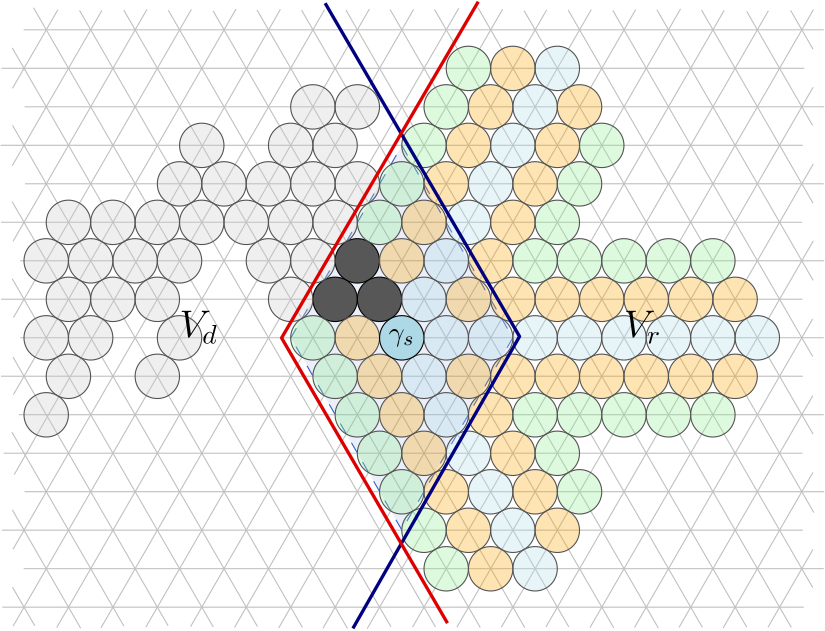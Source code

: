 <?xml version="1.0"?>
<!DOCTYPE ipe SYSTEM "ipe.dtd">
<ipe version="70218" creator="Ipe 7.2.23">
<info created="D:20220918153104" modified="D:20221219133847"/>
<preamble>\usepackage{amsmath}
\usepackage{amssymb}
</preamble>
<ipestyle name="basic">
<symbol name="arrow/arc(spx)">
<path stroke="sym-stroke" fill="sym-stroke" pen="sym-pen">
0 0 m
-1 0.333 l
-1 -0.333 l
h
</path>
</symbol>
<symbol name="arrow/farc(spx)">
<path stroke="sym-stroke" fill="white" pen="sym-pen">
0 0 m
-1 0.333 l
-1 -0.333 l
h
</path>
</symbol>
<symbol name="arrow/ptarc(spx)">
<path stroke="sym-stroke" fill="sym-stroke" pen="sym-pen">
0 0 m
-1 0.333 l
-0.8 0 l
-1 -0.333 l
h
</path>
</symbol>
<symbol name="arrow/fptarc(spx)">
<path stroke="sym-stroke" fill="white" pen="sym-pen">
0 0 m
-1 0.333 l
-0.8 0 l
-1 -0.333 l
h
</path>
</symbol>
<symbol name="mark/circle(sx)" transformations="translations">
<path fill="sym-stroke">
0.6 0 0 0.6 0 0 e
0.4 0 0 0.4 0 0 e
</path>
</symbol>
<symbol name="mark/disk(sx)" transformations="translations">
<path fill="sym-stroke">
0.6 0 0 0.6 0 0 e
</path>
</symbol>
<symbol name="mark/fdisk(sfx)" transformations="translations">
<group>
<path fill="sym-fill">
0.5 0 0 0.5 0 0 e
</path>
<path fill="sym-stroke" fillrule="eofill">
0.6 0 0 0.6 0 0 e
0.4 0 0 0.4 0 0 e
</path>
</group>
</symbol>
<symbol name="mark/box(sx)" transformations="translations">
<path fill="sym-stroke" fillrule="eofill">
-0.6 -0.6 m
0.6 -0.6 l
0.6 0.6 l
-0.6 0.6 l
h
-0.4 -0.4 m
0.4 -0.4 l
0.4 0.4 l
-0.4 0.4 l
h
</path>
</symbol>
<symbol name="mark/square(sx)" transformations="translations">
<path fill="sym-stroke">
-0.6 -0.6 m
0.6 -0.6 l
0.6 0.6 l
-0.6 0.6 l
h
</path>
</symbol>
<symbol name="mark/fsquare(sfx)" transformations="translations">
<group>
<path fill="sym-fill">
-0.5 -0.5 m
0.5 -0.5 l
0.5 0.5 l
-0.5 0.5 l
h
</path>
<path fill="sym-stroke" fillrule="eofill">
-0.6 -0.6 m
0.6 -0.6 l
0.6 0.6 l
-0.6 0.6 l
h
-0.4 -0.4 m
0.4 -0.4 l
0.4 0.4 l
-0.4 0.4 l
h
</path>
</group>
</symbol>
<symbol name="mark/cross(sx)" transformations="translations">
<group>
<path fill="sym-stroke">
-0.43 -0.57 m
0.57 0.43 l
0.43 0.57 l
-0.57 -0.43 l
h
</path>
<path fill="sym-stroke">
-0.43 0.57 m
0.57 -0.43 l
0.43 -0.57 l
-0.57 0.43 l
h
</path>
</group>
</symbol>
<symbol name="arrow/fnormal(spx)">
<path stroke="sym-stroke" fill="white" pen="sym-pen">
0 0 m
-1 0.333 l
-1 -0.333 l
h
</path>
</symbol>
<symbol name="arrow/pointed(spx)">
<path stroke="sym-stroke" fill="sym-stroke" pen="sym-pen">
0 0 m
-1 0.333 l
-0.8 0 l
-1 -0.333 l
h
</path>
</symbol>
<symbol name="arrow/fpointed(spx)">
<path stroke="sym-stroke" fill="white" pen="sym-pen">
0 0 m
-1 0.333 l
-0.8 0 l
-1 -0.333 l
h
</path>
</symbol>
<symbol name="arrow/linear(spx)">
<path stroke="sym-stroke" pen="sym-pen">
-1 0.333 m
0 0 l
-1 -0.333 l
</path>
</symbol>
<symbol name="arrow/fdouble(spx)">
<path stroke="sym-stroke" fill="white" pen="sym-pen">
0 0 m
-1 0.333 l
-1 -0.333 l
h
-1 0 m
-2 0.333 l
-2 -0.333 l
h
</path>
</symbol>
<symbol name="arrow/double(spx)">
<path stroke="sym-stroke" fill="sym-stroke" pen="sym-pen">
0 0 m
-1 0.333 l
-1 -0.333 l
h
-1 0 m
-2 0.333 l
-2 -0.333 l
h
</path>
</symbol>
<symbol name="arrow/mid-normal(spx)">
<path stroke="sym-stroke" fill="sym-stroke" pen="sym-pen">
0.5 0 m
-0.5 0.333 l
-0.5 -0.333 l
h
</path>
</symbol>
<symbol name="arrow/mid-fnormal(spx)">
<path stroke="sym-stroke" fill="white" pen="sym-pen">
0.5 0 m
-0.5 0.333 l
-0.5 -0.333 l
h
</path>
</symbol>
<symbol name="arrow/mid-pointed(spx)">
<path stroke="sym-stroke" fill="sym-stroke" pen="sym-pen">
0.5 0 m
-0.5 0.333 l
-0.3 0 l
-0.5 -0.333 l
h
</path>
</symbol>
<symbol name="arrow/mid-fpointed(spx)">
<path stroke="sym-stroke" fill="white" pen="sym-pen">
0.5 0 m
-0.5 0.333 l
-0.3 0 l
-0.5 -0.333 l
h
</path>
</symbol>
<symbol name="arrow/mid-double(spx)">
<path stroke="sym-stroke" fill="sym-stroke" pen="sym-pen">
1 0 m
0 0.333 l
0 -0.333 l
h
0 0 m
-1 0.333 l
-1 -0.333 l
h
</path>
</symbol>
<symbol name="arrow/mid-fdouble(spx)">
<path stroke="sym-stroke" fill="white" pen="sym-pen">
1 0 m
0 0.333 l
0 -0.333 l
h
0 0 m
-1 0.333 l
-1 -0.333 l
h
</path>
</symbol>
<anglesize name="22.5 deg" value="22.5"/>
<anglesize name="30 deg" value="30"/>
<anglesize name="45 deg" value="45"/>
<anglesize name="60 deg" value="60"/>
<anglesize name="90 deg" value="90"/>
<arrowsize name="large" value="10"/>
<arrowsize name="small" value="5"/>
<arrowsize name="tiny" value="3"/>
<color name="blue" value="0 0 1"/>
<color name="brown" value="0.647 0.165 0.165"/>
<color name="darkblue" value="0 0 0.545"/>
<color name="darkcyan" value="0 0.545 0.545"/>
<color name="darkgray" value="0.663"/>
<color name="darkgreen" value="0 0.392 0"/>
<color name="darkmagenta" value="0.545 0 0.545"/>
<color name="darkorange" value="1 0.549 0"/>
<color name="darkred" value="0.545 0 0"/>
<color name="gold" value="1 0.843 0"/>
<color name="gray" value="0.745"/>
<color name="green" value="0 1 0"/>
<color name="lightblue" value="0.678 0.847 0.902"/>
<color name="lightcyan" value="0.878 1 1"/>
<color name="lightgray" value="0.827"/>
<color name="lightgreen" value="0.565 0.933 0.565"/>
<color name="lightyellow" value="1 1 0.878"/>
<color name="navy" value="0 0 0.502"/>
<color name="orange" value="1 0.647 0"/>
<color name="pink" value="1 0.753 0.796"/>
<color name="purple" value="0.627 0.125 0.941"/>
<color name="red" value="1 0 0"/>
<color name="seagreen" value="0.18 0.545 0.341"/>
<color name="turquoise" value="0.251 0.878 0.816"/>
<color name="violet" value="0.933 0.51 0.933"/>
<color name="yellow" value="1 1 0"/>
<dashstyle name="dash dot dotted" value="[4 2 1 2 1 2] 0"/>
<dashstyle name="dash dotted" value="[4 2 1 2] 0"/>
<dashstyle name="dashed" value="[4] 0"/>
<dashstyle name="dotted" value="[1 3] 0"/>
<gridsize name="10 pts (~3.5 mm)" value="10"/>
<gridsize name="14 pts (~5 mm)" value="14"/>
<gridsize name="16 pts (~6 mm)" value="16"/>
<gridsize name="20 pts (~7 mm)" value="20"/>
<gridsize name="28 pts (~10 mm)" value="28"/>
<gridsize name="32 pts (~12 mm)" value="32"/>
<gridsize name="4 pts" value="4"/>
<gridsize name="56 pts (~20 mm)" value="56"/>
<gridsize name="8 pts (~3 mm)" value="8"/>
<opacity name="10%" value="0.1"/>
<opacity name="30%" value="0.3"/>
<opacity name="50%" value="0.5"/>
<opacity name="75%" value="0.75"/>
<pen name="fat" value="1.2"/>
<pen name="heavier" value="0.8"/>
<pen name="ultrafat" value="2"/>
<symbolsize name="large" value="5"/>
<symbolsize name="small" value="2"/>
<symbolsize name="tiny" value="1.1"/>
<textsize name="Huge" value="\Huge"/>
<textsize name="LARGE" value="\LARGE"/>
<textsize name="Large" value="\Large"/>
<textsize name="footnote" value="\footnotesize"/>
<textsize name="huge" value="\huge"/>
<textsize name="large" value="\large"/>
<textsize name="small" value="\small"/>
<textsize name="tiny" value="\tiny"/>
<textstyle name="center" begin="\begin{center}" end="\end{center}"/>
<textstyle name="item" begin="\begin{itemize}\item{}" end="\end{itemize}"/>
<textstyle name="itemize" begin="\begin{itemize}" end="\end{itemize}"/>
<tiling name="falling" angle="-60" step="4" width="1"/>
<tiling name="rising" angle="30" step="4" width="1"/>
</ipestyle>
<page>
<layer name="alpha"/>
<layer name="greygrid"/>
<layer name="GRID"/>
<layer name="fundament"/>
<view layers="alpha greygrid fundament" active="alpha"/>
<path layer="greygrid" matrix="0.949572 0 0 0.949572 14.9672 33.5398" stroke="0.753">
144 665.107 m
448 665.108 l
</path>
<path matrix="0.945884 0 0 0.945884 16.4592 34.493" stroke="0.753">
144 637.395 m
448 637.395 l
</path>
<path matrix="0.953257 0 0 0.953257 13.2152 30.4417" stroke="0.753">
152 651.251 m
456 651.251 l
</path>
<path matrix="0.951677 0 0 0.951677 13.9354 32.8095" stroke="0.753">
152 678.964 m
456 678.964 l
</path>
<path matrix="0.948517 0 0 0.948517 15.1194 89.6674" stroke="0.753">
144 665.107 m
448 665.108 l
</path>
<path matrix="0.949045 0 0 0.949045 15.0432 87.9042" stroke="0.753">
144 637.395 m
448 637.395 l
</path>
<path matrix="0.952204 0 0 0.952204 13.8555 86.5528" stroke="0.753">
152 651.251 m
456 651.251 l
</path>
<path matrix="0.945883 0 0 0.945883 16.5774 92.1689" stroke="0.753">
152 678.964 m
456 678.964 l
</path>
<path matrix="0.950624 0 0 0.950624 14.9759 143.692" stroke="0.753">
144 665.107 m
448 665.108 l
</path>
<path matrix="0.950097 0 0 0.950097 14.7315 142.659" stroke="0.753">
144 637.395 m
448 637.395 l
</path>
<path matrix="0.946937 0 0 0.946937 16.2568 145.409" stroke="0.753">
152 651.251 m
456 651.251 l
</path>
<path matrix="0.947464 0 0 0.947464 15.8567 146.522" stroke="0.753">
152 678.964 m
456 678.964 l
</path>
<path matrix="0.948517 0 0 0.948517 15.4396 -21.1837" stroke="0.753">
144 665.107 m
448 665.108 l
</path>
<path matrix="0.949043 0 0 0.949043 15.524 -22.9459" stroke="0.753">
144 637.395 m
448 637.395 l
</path>
<path matrix="0.947466 0 0 0.947466 15.8559 -21.2125" stroke="0.753">
152 651.251 m
456 651.251 l
</path>
<path matrix="0.946937 0 0 0.946937 16.2567 -19.3979" stroke="0.753">
152 678.964 m
456 678.964 l
</path>
<path matrix="0.509805 0 0 0.509805 82.418 387.276" stroke="0.753">
176 803.671 m
144 748.246 l
</path>
<path matrix="0.672293 0 0 0.672293 58.9568 256.505" stroke="0.753">
192 803.671 m
144 720.533 l
</path>
<path matrix="0.753239 0 0 0.753239 47.5842 191.833" stroke="0.753">
208 803.671 m
144 692.82 l
</path>
<path matrix="0.801185 0 0 0.801185 40.7955 153.306" stroke="0.753">
224 803.671 m
144 665.108 l
</path>
<path matrix="0.835002 0 0 0.835002 35.9323 126.252" stroke="0.753">
240 803.671 m
144 637.395 l
</path>
<path matrix="0.833916 0 0 0.833916 38.8091 126.995" stroke="0.753">
256 803.671 m
141.099 602.844 l
</path>
<path matrix="0.876217 0 0 0.876217 29.8684 92.8982" stroke="0.753">
272 803.671 m
144 581.969 l
</path>
<path matrix="0.94329 0 0 0.94329 12.6731 39.2377" stroke="0.753">
288 803.671 m
152 568.113 l
</path>
<path matrix="0.94482 0 0 0.94482 13.0086 37.8233" stroke="0.753">
168 568.113 m
304 803.671 l
</path>
<path matrix="0.947097 0 0 0.947097 13.4245 36.4468" stroke="0.753">
184 568.113 m
320 803.671 l
</path>
<path matrix="0.944605 0 0 0.944605 60.2326 38.0752" stroke="0.753">
288 803.671 m
152 568.113 l
</path>
<path matrix="0.942566 0 0 0.942566 61.6028 39.4783" stroke="0.753">
168 568.113 m
304 803.671 l
</path>
<path matrix="0.944391 0 0 0.944391 62.0098 38.1365" stroke="0.753">
184 568.113 m
320 803.671 l
</path>
<path matrix="0.945116 0 0 0.945116 108.013 37.5394" stroke="0.753">
288 803.671 m
152 568.113 l
</path>
<path matrix="0.946644 0 0 0.946644 108.579 36.5746" stroke="0.753">
168 568.113 m
304 803.671 l
</path>
<path matrix="0.945114 0 0 0.945114 109.637 37.3098" stroke="0.753">
184 568.113 m
320 803.671 l
</path>
<path matrix="0.942194 0 0 0.942194 156.615 39.4725" stroke="0.753">
288 803.671 m
152 568.113 l
</path>
<path matrix="0.944015 0 0 0.944015 157.207 38.3916" stroke="0.753">
168 568.113 m
304 803.671 l
</path>
<path matrix="0.935519 0 0 0.935519 24.9729 43.2543" stroke="0.753">
448 775.959 m
328 568.113 l
</path>
<path matrix="0.925634 0 0 0.925634 29.4475 48.9437" stroke="0.753">
344 568.113 m
448 748.246 l
</path>
<path matrix="0.913729 0 0 0.913729 34.7875 55.4721" stroke="0.753">
360 568.113 m
448 720.533 l
</path>
<path matrix="0.890615 0 0 0.890615 44.9008 68.6764" stroke="0.753">
376 568.113 m
448 692.82 l
</path>
<path matrix="0.860661 0 0 0.860661 58.396 85.6989" stroke="0.753">
392 568.113 m
448 665.107 l
</path>
<path matrix="0.808748 0 0 0.808748 81.6884 114.988" stroke="0.753">
408 568.113 m
448 637.395 l
</path>
<path matrix="0.675194 0 0 0.675194 141.527 191.124" stroke="0.753">
424 568.113 m
448 609.682 l
</path>
<path matrix="0.502112 0 0 0.502112 79.5389 289.968" stroke="0.753">
152 595.825 m
168 568.113 l
</path>
<path matrix="0.770186 0 0 0.770186 38.689 136.79" stroke="0.753">
152 623.538 m
184 568.113 l
</path>
<path matrix="0.8407 0 0 0.8407 27.8279 97.4838" stroke="0.753">
152 651.251 m
200 568.113 l
</path>
<path matrix="0.873008 0 0 0.873008 23.3209 79.2633" stroke="0.753">
152 678.964 m
216 568.113 l
</path>
<path matrix="0.90469 0 0 0.90469 18.2238 60.8812" stroke="0.753">
152 706.677 m
232 568.113 l
</path>
<path matrix="0.920536 0 0 0.920536 15.7521 51.9943" stroke="0.753">
152 734.39 m
248 568.113 l
</path>
<path matrix="0.931953 0 0 0.931953 14.1906 45.1943" stroke="0.753">
152 762.102 m
264 568.113 l
</path>
<path matrix="0.942908 0 0 0.942908 12.4335 38.5876" stroke="0.753">
152 789.815 m
280 568.113 l
</path>
<path matrix="0.946125 0 0 0.946125 12.0295 37.3929" stroke="0.753">
160 803.672 m
296 568.113 l
</path>
<path matrix="0.942272 0 0 0.942272 14.1361 39.5077" stroke="0.753">
176 803.672 m
312 568.113 l
</path>
<path matrix="0.943585 0 0 0.943585 14.7409 38.5681" stroke="0.753">
192 803.671 m
328 568.113 l
</path>
<path matrix="0.943507 0 0 0.943507 60.9909 38.5573" stroke="0.753">
160 803.672 m
296 568.113 l
</path>
<path matrix="0.941468 0 0 0.941468 62.3655 40.0017" stroke="0.753">
176 803.672 m
312 568.113 l
</path>
<path matrix="0.94439 0 0 0.94439 62.5542 37.9767" stroke="0.753">
192 803.671 m
328 568.113 l
</path>
<path matrix="0.94439 0 0 0.94439 108.817 37.9028" stroke="0.753">
160 803.672 m
296 568.113 l
</path>
<path matrix="0.943506 0 0 0.943506 109.836 38.6592" stroke="0.753">
176 803.672 m
312 568.113 l
</path>
<path matrix="0.943803 0 0 0.943803 110.576 38.6062" stroke="0.753">
192 803.671 m
328 568.113 l
</path>
<path matrix="0.944471 0 0 0.944471 156.663 38.0838" stroke="0.753">
160 803.672 m
296 568.113 l
</path>
<path matrix="0.942069 0 0 0.942069 21.89 40.7511" stroke="0.753">
320 803.672 m
448 581.969 l
</path>
<path matrix="0.9315 0 0 0.9315 27.0286 48.1008" stroke="0.753">
336 803.672 m
448 609.682 l
</path>
<path matrix="0.918374 0 0 0.918374 32.5984 58.904" stroke="0.753">
352 803.671 m
448 637.395 l
</path>
<path matrix="0.899722 0 0 0.899722 40.8407 73.7691" stroke="0.753">
368 803.672 m
448 665.107 l
</path>
<path matrix="0.878753 0 0 0.878753 50.3903 90.8062" stroke="0.753">
384 803.672 m
448 692.82 l
</path>
<path matrix="0.836753 0 0 0.836753 69.1727 124.487" stroke="0.753">
400 803.672 m
448 720.533 l
</path>
<path matrix="0.740667 0 0 0.740667 112.047 201.206" stroke="0.753">
416 803.671 m
448 748.246 l
</path>
<path matrix="0.50215 0 0 0.50215 219.059 393.201" stroke="0.753">
432 803.672 m
448 775.959 l
</path>
<group layer="GRID">
<path stroke="black">
0 0 m
595 0 l
</path>
<path stroke="black">
0 13.8564 m
595 13.8564 l
</path>
<path stroke="black">
0 27.7128 m
595 27.7128 l
</path>
<path stroke="black">
0 41.5692 m
595 41.5692 l
</path>
<path stroke="black">
0 55.4256 m
595 55.4256 l
</path>
<path stroke="black">
0 69.282 m
595 69.282 l
</path>
<path stroke="black">
0 83.1384 m
595 83.1384 l
</path>
<path stroke="black">
0 96.9948 m
595 96.9948 l
</path>
<path stroke="black">
0 110.851 m
595 110.851 l
</path>
<path stroke="black">
0 124.708 m
595 124.708 l
</path>
<path stroke="black">
0 138.564 m
595 138.564 l
</path>
<path stroke="black">
0 152.42 m
595 152.42 l
</path>
<path stroke="black">
0 166.277 m
595 166.277 l
</path>
<path stroke="black">
0 180.133 m
595 180.133 l
</path>
<path stroke="black">
0 193.99 m
595 193.99 l
</path>
<path stroke="black">
0 207.846 m
595 207.846 l
</path>
<path stroke="black">
0 221.703 m
595 221.703 l
</path>
<path stroke="black">
0 235.559 m
595 235.559 l
</path>
<path stroke="black">
0 249.415 m
595 249.415 l
</path>
<path stroke="black">
0 263.272 m
595 263.272 l
</path>
<path stroke="black">
0 277.128 m
595 277.128 l
</path>
<path stroke="black">
0 290.985 m
595 290.985 l
</path>
<path stroke="black">
0 304.841 m
595 304.841 l
</path>
<path stroke="black">
0 318.697 m
595 318.697 l
</path>
<path stroke="black">
0 332.554 m
595 332.554 l
</path>
<path stroke="black">
0 346.41 m
595 346.41 l
</path>
<path stroke="black">
0 360.267 m
595 360.267 l
</path>
<path stroke="black">
0 374.123 m
595 374.123 l
</path>
<path stroke="black">
0 387.979 m
595 387.979 l
</path>
<path stroke="black">
0 401.836 m
595 401.836 l
</path>
<path stroke="black">
0 415.692 m
595 415.692 l
</path>
<path stroke="black">
0 429.549 m
595 429.549 l
</path>
<path stroke="black">
0 443.405 m
595 443.405 l
</path>
<path stroke="black">
0 457.261 m
595 457.261 l
</path>
<path stroke="black">
0 471.118 m
595 471.118 l
</path>
<path stroke="black">
0 484.974 m
595 484.974 l
</path>
<path stroke="black">
0 498.831 m
595 498.831 l
</path>
<path stroke="black">
0 512.687 m
595 512.687 l
</path>
<path stroke="black">
0 526.543 m
595 526.543 l
</path>
<path stroke="black">
0 540.4 m
595 540.4 l
</path>
<path stroke="black">
0 554.256 m
595 554.256 l
</path>
<path stroke="black">
0 568.113 m
595 568.113 l
</path>
<path stroke="black">
0 581.969 m
595 581.969 l
</path>
<path stroke="black">
0 595.825 m
595 595.825 l
</path>
<path stroke="black">
0 609.682 m
595 609.682 l
</path>
<path stroke="black">
0 623.538 m
595 623.538 l
</path>
<path stroke="black">
0 637.395 m
595 637.395 l
</path>
<path stroke="black">
0 651.251 m
595 651.251 l
</path>
<path stroke="black">
0 665.108 m
595 665.108 l
</path>
<path stroke="black">
0 678.964 m
595 678.964 l
</path>
<path stroke="black">
0 692.82 m
595 692.82 l
</path>
<path stroke="black">
0 706.677 m
595 706.677 l
</path>
<path stroke="black">
0 720.533 m
595 720.533 l
</path>
<path stroke="black">
0 734.39 m
595 734.39 l
</path>
<path stroke="black">
0 748.246 m
595 748.246 l
</path>
<path stroke="black">
0 762.102 m
595 762.102 l
</path>
<path stroke="black">
0 775.959 m
595 775.959 l
</path>
<path stroke="black">
0 789.815 m
595 789.815 l
</path>
<path stroke="black">
0 803.672 m
595 803.672 l
</path>
<path stroke="black">
0 817.528 m
595 817.528 l
</path>
<path stroke="black">
0 831.384 m
595 831.384 l
</path>
<path stroke="black">
0 0 m
486.129 842 l
</path>
<path stroke="black">
16 0 m
502.129 842 l
</path>
<path stroke="black">
32 0 m
518.129 842 l
</path>
<path stroke="black">
48 0 m
534.129 842 l
</path>
<path stroke="black">
64 0 m
550.129 842 l
</path>
<path stroke="black">
80 0 m
566.129 842 l
</path>
<path stroke="black">
96 0 m
582.129 842 l
</path>
<path stroke="black">
112 0 m
595 836.581 l
</path>
<path stroke="black">
128 0 m
595 808.868 l
</path>
<path stroke="black">
144 0 m
595 781.155 l
</path>
<path stroke="black">
160 0 m
595 753.442 l
</path>
<path stroke="black">
176 0 m
595 725.729 l
</path>
<path stroke="black">
192 0 m
595 698.016 l
</path>
<path stroke="black">
208 0 m
595 670.304 l
</path>
<path stroke="black">
224 0 m
595 642.591 l
</path>
<path stroke="black">
240 0 m
595 614.878 l
</path>
<path stroke="black">
256 0 m
595 587.165 l
</path>
<path stroke="black">
272 0 m
595 559.452 l
</path>
<path stroke="black">
288 0 m
595 531.74 l
</path>
<path stroke="black">
304 0 m
595 504.027 l
</path>
<path stroke="black">
320 0 m
595 476.314 l
</path>
<path stroke="black">
336 0 m
595 448.601 l
</path>
<path stroke="black">
352 0 m
595 420.888 l
</path>
<path stroke="black">
368 0 m
595 393.176 l
</path>
<path stroke="black">
384 0 m
595 365.463 l
</path>
<path stroke="black">
400 0 m
595 337.75 l
</path>
<path stroke="black">
416 0 m
595 310.037 l
</path>
<path stroke="black">
432 0 m
595 282.324 l
</path>
<path stroke="black">
448 0 m
595 254.611 l
</path>
<path stroke="black">
464 0 m
595 226.899 l
</path>
<path stroke="black">
480 0 m
595 199.186 l
</path>
<path stroke="black">
496 0 m
595 171.473 l
</path>
<path stroke="black">
512 0 m
595 143.76 l
</path>
<path stroke="black">
528 0 m
595 116.047 l
</path>
<path stroke="black">
544 0 m
595 88.3346 l
</path>
<path stroke="black">
560 0 m
595 60.6218 l
</path>
<path stroke="black">
576 0 m
595 32.909 l
</path>
<path stroke="black">
592 0 m
595 5.19615 l
</path>
<path stroke="black">
0 0 m
0 0 l
</path>
<path stroke="black">
0 27.7128 m
16 0 l
</path>
<path stroke="black">
0 55.4256 m
32 0 l
</path>
<path stroke="black">
0 83.1384 m
48 0 l
</path>
<path stroke="black">
0 110.851 m
64 0 l
</path>
<path stroke="black">
0 138.564 m
80 0 l
</path>
<path stroke="black">
0 166.277 m
96 0 l
</path>
<path stroke="black">
0 193.99 m
112 0 l
</path>
<path stroke="black">
0 221.703 m
128 0 l
</path>
<path stroke="black">
0 249.415 m
144 0 l
</path>
<path stroke="black">
0 277.128 m
160 0 l
</path>
<path stroke="black">
0 304.841 m
176 0 l
</path>
<path stroke="black">
0 332.554 m
192 0 l
</path>
<path stroke="black">
0 360.267 m
208 0 l
</path>
<path stroke="black">
0 387.979 m
224 0 l
</path>
<path stroke="black">
0 415.692 m
240 0 l
</path>
<path stroke="black">
0 443.405 m
256 0 l
</path>
<path stroke="black">
0 471.118 m
272 0 l
</path>
<path stroke="black">
0 498.831 m
288 0 l
</path>
<path stroke="black">
0 526.543 m
304 0 l
</path>
<path stroke="black">
0 554.256 m
320 0 l
</path>
<path stroke="black">
0 581.969 m
336 0 l
</path>
<path stroke="black">
0 609.682 m
352 0 l
</path>
<path stroke="black">
0 637.395 m
368 0 l
</path>
<path stroke="black">
0 665.108 m
384 0 l
</path>
<path stroke="black">
0 692.82 m
400 0 l
</path>
<path stroke="black">
0 720.533 m
416 0 l
</path>
<path stroke="black">
0 748.246 m
432 0 l
</path>
<path stroke="black">
0 775.959 m
448 0 l
</path>
<path stroke="black">
0 803.672 m
464 0 l
</path>
<path stroke="black">
0 831.384 m
480 0 l
</path>
<path stroke="black">
9.87107 842 m
496 0 l
</path>
<path stroke="black">
25.8711 842 m
512 0 l
</path>
<path stroke="black">
41.8711 842 m
528 0 l
</path>
<path stroke="black">
57.8711 842 m
544 0 l
</path>
<path stroke="black">
73.8711 842 m
560 0 l
</path>
<path stroke="black">
89.8711 842 m
576 0 l
</path>
<path stroke="black">
105.871 842 m
592 0 l
</path>
<path stroke="black">
121.871 842 m
595 22.5167 l
</path>
<path stroke="black">
137.871 842 m
595 50.2295 l
</path>
<path stroke="black">
153.871 842 m
595 77.9423 l
</path>
<path stroke="black">
169.871 842 m
595 105.655 l
</path>
<path stroke="black">
185.871 842 m
595 133.368 l
</path>
<path stroke="black">
201.871 842 m
595 161.081 l
</path>
<path stroke="black">
217.871 842 m
595 188.794 l
</path>
<path stroke="black">
233.871 842 m
595 216.506 l
</path>
<path stroke="black">
249.871 842 m
595 244.219 l
</path>
<path stroke="black">
265.871 842 m
595 271.932 l
</path>
<path stroke="black">
281.871 842 m
595 299.645 l
</path>
<path stroke="black">
297.871 842 m
595 327.358 l
</path>
<path stroke="black">
313.871 842 m
595 355.07 l
</path>
<path stroke="black">
329.871 842 m
595 382.783 l
</path>
<path stroke="black">
345.871 842 m
595 410.496 l
</path>
<path stroke="black">
361.871 842 m
595 438.209 l
</path>
<path stroke="black">
377.871 842 m
595 465.922 l
</path>
<path stroke="black">
393.871 842 m
595 493.634 l
</path>
<path stroke="black">
409.871 842 m
595 521.347 l
</path>
<path stroke="black">
425.871 842 m
595 549.06 l
</path>
<path stroke="black">
441.871 842 m
595 576.773 l
</path>
<path stroke="black">
457.871 842 m
595 604.486 l
</path>
<path stroke="black">
473.871 842 m
595 632.199 l
</path>
<path stroke="black">
489.871 842 m
595 659.911 l
</path>
<path stroke="black">
505.871 842 m
595 687.624 l
</path>
<path stroke="black">
521.871 842 m
595 715.337 l
</path>
<path stroke="black">
537.871 842 m
595 743.05 l
</path>
<path stroke="black">
553.871 842 m
595 770.763 l
</path>
<path stroke="black">
569.871 842 m
595 798.475 l
</path>
<path stroke="black">
585.871 842 m
595 826.188 l
</path>
<path stroke="black">
0 27.7128 m
470.129 842 l
</path>
<path stroke="black">
0 55.4256 m
454.129 842 l
</path>
<path stroke="black">
0 83.1384 m
438.129 842 l
</path>
<path stroke="black">
0 110.851 m
422.129 842 l
</path>
<path stroke="black">
0 138.564 m
406.129 842 l
</path>
<path stroke="black">
0 166.277 m
390.129 842 l
</path>
<path stroke="black">
0 193.99 m
374.129 842 l
</path>
<path stroke="black">
0 221.703 m
358.129 842 l
</path>
<path stroke="black">
0 249.415 m
342.129 842 l
</path>
<path stroke="black">
0 277.128 m
326.129 842 l
</path>
<path stroke="black">
0 304.841 m
310.129 842 l
</path>
<path stroke="black">
0 332.554 m
294.129 842 l
</path>
<path stroke="black">
0 360.267 m
278.129 842 l
</path>
<path stroke="black">
0 387.979 m
262.129 842 l
</path>
<path stroke="black">
0 415.692 m
246.129 842 l
</path>
<path stroke="black">
0 443.405 m
230.129 842 l
</path>
<path stroke="black">
0 471.118 m
214.129 842 l
</path>
<path stroke="black">
0 498.831 m
198.129 842 l
</path>
<path stroke="black">
0 526.543 m
182.129 842 l
</path>
<path stroke="black">
0 554.256 m
166.129 842 l
</path>
<path stroke="black">
0 581.969 m
150.129 842 l
</path>
<path stroke="black">
0 609.682 m
134.129 842 l
</path>
<path stroke="black">
0 637.395 m
118.129 842 l
</path>
<path stroke="black">
0 665.108 m
102.129 842 l
</path>
<path stroke="black">
0 692.82 m
86.1289 842 l
</path>
<path stroke="black">
0 720.533 m
70.1289 842 l
</path>
<path stroke="black">
0 748.246 m
54.1289 842 l
</path>
<path stroke="black">
0 775.959 m
38.1289 842 l
</path>
<path stroke="black">
0 803.672 m
22.1289 842 l
</path>
<path stroke="black">
0 831.384 m
6.12893 842 l
</path>
</group>
<path layer="fundament" matrix="0.499435 0 0 0.499435 148.169 422.883" stroke="0.204 0.369 0.796" fill="0.204 0.369 0.796" dash="dashed" opacity="10%" stroke-opacity="opaque">
216 512.687 m
296 651.251 l
376 512.687 l
296 374.123 l
h
</path>
<path layer="GRID" matrix="0.499435 0 0 0.499435 292.169 284.319" stroke="black" fill="0.784">
16 0 0 16 248 540.4 e
</path>
<path layer="alpha" matrix="0.499435 0 0 0.499435 156.121 436.744" stroke="black" fill="0.341">
16 0 0 16 248 540.4 e
</path>
<path matrix="0.499435 0 0 0.499435 148.121 422.887" stroke="black" fill="0.341">
16 0 0 16 248 540.4 e
</path>
<path matrix="0.499435 0 0 0.499435 164.121 422.887" stroke="black" fill="0.341">
16 0 0 16 248 540.4 e
</path>
<path matrix="0.499435 0 0 0.499435 132.121 422.888" stroke="0.325" fill="0.784" opacity="30%" stroke-opacity="opaque">
16 0 0 16 248 540.4 e
</path>
<path matrix="0.499435 0 0 0.499435 140.121 436.744" stroke="0.325" fill="0.784" opacity="30%" stroke-opacity="opaque">
16 0 0 16 248 540.4 e
</path>
<path matrix="0.499435 0 0 0.499435 124.121 436.744" stroke="0.325" fill="0.784" opacity="30%" stroke-opacity="opaque">
16 0 0 16 248 540.4 e
</path>
<path matrix="0.499435 0 0 0.499435 132.121 450.6" stroke="0.325" fill="0.784" opacity="30%" stroke-opacity="opaque">
16 0 0 16 248 540.4 e
</path>
<path matrix="0.499435 0 0 0.499435 148.121 450.6" stroke="0.325" fill="0.784" opacity="30%" stroke-opacity="opaque">
16 0 0 16 248 540.4 e
</path>
<path matrix="0.499435 0 0 0.499435 156.121 464.456" stroke="0.325" fill="0.784" opacity="30%" stroke-opacity="opaque">
16 0 0 16 248 540.4 e
</path>
<path matrix="0.499435 0 0 0.499435 140.121 464.457" stroke="0.325" fill="0.784" opacity="30%" stroke-opacity="opaque">
16 0 0 16 248 540.4 e
</path>
<path matrix="0.499435 0 0 0.499435 148.12 478.313" stroke="0.325" fill="0.784" opacity="30%" stroke-opacity="opaque">
16 0 0 16 248 540.4 e
</path>
<path matrix="0.499435 0 0 0.499435 116.12 450.6" stroke="0.325" fill="0.784" opacity="30%" stroke-opacity="opaque">
16 0 0 16 248 540.4 e
</path>
<path matrix="0.499435 0 0 0.499435 124.12 464.456" stroke="0.325" fill="0.784" opacity="30%" stroke-opacity="opaque">
16 0 0 16 248 540.4 e
</path>
<path matrix="0.499435 0 0 0.499435 100.12 450.6" stroke="0.325" fill="0.784" opacity="30%" stroke-opacity="opaque">
16 0 0 16 248 540.4 e
</path>
<path matrix="0.499435 0 0 0.499435 108.12 464.456" stroke="0.325" fill="0.784" opacity="30%" stroke-opacity="opaque">
16 0 0 16 248 540.4 e
</path>
<path matrix="0.499435 0 0 0.499435 92.1199 464.457" stroke="0.325" fill="0.784" opacity="30%" stroke-opacity="opaque">
16 0 0 16 248 540.4 e
</path>
<path matrix="0.499435 0 0 0.499435 100.12 478.313" stroke="0.325" fill="0.784" opacity="30%" stroke-opacity="opaque">
16 0 0 16 248 540.4 e
</path>
<path matrix="0.499435 0 0 0.499435 76.12 436.744" stroke="0.325" fill="0.784" opacity="30%" stroke-opacity="opaque">
16 0 0 16 248 540.4 e
</path>
<path matrix="0.499435 0 0 0.499435 84.12 450.6" stroke="0.325" fill="0.784" opacity="30%" stroke-opacity="opaque">
16 0 0 16 248 540.4 e
</path>
<path matrix="0.499435 0 0 0.499435 84.1202 422.888" stroke="0.325" fill="0.784" opacity="30%" stroke-opacity="opaque">
16 0 0 16 248 540.4 e
</path>
<path matrix="0.499435 0 0 0.499435 92.1202 436.744" stroke="0.325" fill="0.784" opacity="30%" stroke-opacity="opaque">
16 0 0 16 248 540.4 e
</path>
<path matrix="0.499435 0 0 0.499435 60.1203 436.744" stroke="0.325" fill="0.784" opacity="30%" stroke-opacity="opaque">
16 0 0 16 248 540.4 e
</path>
<path matrix="0.499435 0 0 0.499435 68.1202 450.6" stroke="0.325" fill="0.784" opacity="30%" stroke-opacity="opaque">
16 0 0 16 248 540.4 e
</path>
<path matrix="0.499435 0 0 0.499435 60.1204 409.031" stroke="0.325" fill="0.784" opacity="30%" stroke-opacity="opaque">
16 0 0 16 248 540.4 e
</path>
<path matrix="0.499435 0 0 0.499435 68.1203 422.887" stroke="0.325" fill="0.784" opacity="30%" stroke-opacity="opaque">
16 0 0 16 248 540.4 e
</path>
<path matrix="0.499435 0 0 0.499435 44.1202 409.031" stroke="0.325" fill="0.784" opacity="30%" stroke-opacity="opaque">
16 0 0 16 248 540.4 e
</path>
<path matrix="0.499435 0 0 0.499435 52.1201 422.887" stroke="0.325" fill="0.784" opacity="30%" stroke-opacity="opaque">
16 0 0 16 248 540.4 e
</path>
<path matrix="0.499435 0 0 0.499435 44.12 436.744" stroke="0.325" fill="0.784" opacity="30%" stroke-opacity="opaque">
16 0 0 16 248 540.4 e
</path>
<path matrix="0.499435 0 0 0.499435 52.1199 450.6" stroke="0.325" fill="0.784" opacity="30%" stroke-opacity="opaque">
16 0 0 16 248 540.4 e
</path>
<path matrix="0.499435 0 0 0.499435 84.1199 395.175" stroke="0.325" fill="0.784" opacity="30%" stroke-opacity="opaque">
16 0 0 16 248 540.4 e
</path>
<path matrix="0.499435 0 0 0.499435 92.1198 409.031" stroke="0.325" fill="0.784" opacity="30%" stroke-opacity="opaque">
16 0 0 16 248 540.4 e
</path>
<path matrix="0.499435 0 0 0.499435 132.12 478.313" stroke="0.325" fill="0.784" opacity="30%" stroke-opacity="opaque">
16 0 0 16 248 540.4 e
</path>
<path matrix="0.499435 0 0 0.499435 140.12 492.169" stroke="0.325" fill="0.784" opacity="30%" stroke-opacity="opaque">
16 0 0 16 248 540.4 e
</path>
<path matrix="0.499435 0 0 0.499435 156.121 492.169" stroke="0.325" fill="0.784" opacity="30%" stroke-opacity="opaque">
16 0 0 16 248 540.4 e
</path>
<path matrix="0.499435 0 0 0.499435 44.1203 381.319" stroke="0.325" fill="0.784" opacity="30%" stroke-opacity="opaque">
16 0 0 16 248 540.4 e
</path>
<path matrix="0.499435 0 0 0.499435 52.1202 395.175" stroke="0.325" fill="0.784" opacity="30%" stroke-opacity="opaque">
16 0 0 16 248 540.4 e
</path>
<path matrix="0.499435 0 0 0.499435 180.121 422.887" stroke="0.325" fill="0.678 0.847 0.902" opacity="30%" stroke-opacity="opaque">
16 0 0 16 248 540.4 e
</path>
<path matrix="0.499435 0 0 0.499435 188.121 436.744" stroke="0.325" fill="0.678 0.847 0.902" opacity="30%" stroke-opacity="opaque">
16 0 0 16 248 540.4 e
</path>
<path matrix="0.499435 0 0 0.499435 196.122 450.6" stroke="0.325" fill="0.678 0.847 0.902" opacity="30%" stroke-opacity="opaque">
16 0 0 16 248 540.4 e
</path>
<path matrix="0.499435 0 0 0.499435 204.122 464.457" stroke="0.325" fill="0.678 0.847 0.902" opacity="30%" stroke-opacity="opaque">
16 0 0 16 248 540.4 e
</path>
<path matrix="0.499435 0 0 0.499435 212.121 478.312" stroke="0.325" fill="0.678 0.847 0.902" opacity="30%" stroke-opacity="opaque">
16 0 0 16 248 540.4 e
</path>
<path matrix="0.499435 0 0 0.499435 220.122 492.169" stroke="0.325" fill="0.678 0.847 0.902" opacity="30%" stroke-opacity="opaque">
16 0 0 16 248 540.4 e
</path>
<path matrix="0.499435 0 0 0.499435 228.122 506.025" stroke="0.325" fill="0.678 0.847 0.902" opacity="30%" stroke-opacity="opaque">
16 0 0 16 248 540.4 e
</path>
<path matrix="0.499435 0 0 0.499435 180.121 395.175" stroke="0.325" fill="0.678 0.847 0.902" opacity="30%" stroke-opacity="opaque">
16 0 0 16 248 540.4 e
</path>
<path matrix="0.499435 0 0 0.499435 188.121 381.318" stroke="0.325" fill="0.678 0.847 0.902" opacity="30%" stroke-opacity="opaque">
16 0 0 16 248 540.4 e
</path>
<path matrix="0.499435 0 0 0.499435 196.121 367.462" stroke="0.325" fill="0.678 0.847 0.902" opacity="30%" stroke-opacity="opaque">
16 0 0 16 248 540.4 e
</path>
<path matrix="0.499435 0 0 0.499435 204.121 353.605" stroke="0.325" fill="0.678 0.847 0.902" opacity="30%" stroke-opacity="opaque">
16 0 0 16 248 540.4 e
</path>
<path matrix="0.499435 0 0 0.499435 212.122 339.749" stroke="0.325" fill="0.678 0.847 0.902" opacity="30%" stroke-opacity="opaque">
16 0 0 16 248 540.4 e
</path>
<path matrix="0.499435 0 0 0.499435 220.121 325.892" stroke="0.325" fill="0.678 0.847 0.902" opacity="30%" stroke-opacity="opaque">
16 0 0 16 248 540.4 e
</path>
<path matrix="0.499435 0 0 0.499435 164.121 395.175" stroke="0.325" fill="1 0.651 0" opacity="30%" stroke-opacity="opaque">
16 0 0 16 248 540.4 e
</path>
<path matrix="0.499435 0 0 0.499435 172.121 381.318" stroke="0.325" fill="1 0.651 0" opacity="30%" stroke-opacity="opaque">
16 0 0 16 248 540.4 e
</path>
<path matrix="0.499435 0 0 0.499435 180.121 367.462" stroke="0.325" fill="1 0.651 0" opacity="30%" stroke-opacity="opaque">
16 0 0 16 248 540.4 e
</path>
<path matrix="0.499435 0 0 0.499435 188.121 353.605" stroke="0.325" fill="1 0.651 0" opacity="30%" stroke-opacity="opaque">
16 0 0 16 248 540.4 e
</path>
<path matrix="0.499435 0 0 0.499435 196.122 339.749" stroke="0.325" fill="1 0.651 0" opacity="30%" stroke-opacity="opaque">
16 0 0 16 248 540.4 e
</path>
<path matrix="0.499435 0 0 0.499435 204.121 325.892" stroke="0.325" fill="1 0.651 0" opacity="30%" stroke-opacity="opaque">
16 0 0 16 248 540.4 e
</path>
<path matrix="0.499435 0 0 0.499435 148.121 395.175" stroke="0.325" fill="0.565 0.933 0.565" opacity="30%" stroke-opacity="opaque">
16 0 0 16 248 540.4 e
</path>
<path matrix="0.499435 0 0 0.499435 156.121 381.318" stroke="0.325" fill="0.565 0.933 0.565" opacity="30%" stroke-opacity="opaque">
16 0 0 16 248 540.4 e
</path>
<path matrix="0.499435 0 0 0.499435 164.121 367.462" stroke="0.325" fill="0.565 0.933 0.565" opacity="30%" stroke-opacity="opaque">
16 0 0 16 248 540.4 e
</path>
<path matrix="0.499435 0 0 0.499435 172.121 353.605" stroke="0.325" fill="0.565 0.933 0.565" opacity="30%" stroke-opacity="opaque">
16 0 0 16 248 540.4 e
</path>
<path matrix="0.499435 0 0 0.499435 180.122 339.749" stroke="0.325" fill="0.565 0.933 0.565" opacity="30%" stroke-opacity="opaque">
16 0 0 16 248 540.4 e
</path>
<path matrix="0.499435 0 0 0.499435 188.121 325.892" stroke="0.325" fill="0.565 0.933 0.565" opacity="30%" stroke-opacity="opaque">
16 0 0 16 248 540.4 e
</path>
<path matrix="0.499435 0 0 0.499435 172.121 436.744" stroke="0.325" fill="1 0.651 0" opacity="30%" stroke-opacity="opaque">
16 0 0 16 248 540.4 e
</path>
<path matrix="0.499435 0 0 0.499435 180.121 450.6" stroke="0.325" fill="1 0.651 0" opacity="30%" stroke-opacity="opaque">
16 0 0 16 248 540.4 e
</path>
<path matrix="0.499435 0 0 0.499435 188.122 464.457" stroke="0.325" fill="1 0.651 0" opacity="30%" stroke-opacity="opaque">
16 0 0 16 248 540.4 e
</path>
<path matrix="0.499435 0 0 0.499435 196.121 478.312" stroke="0.325" fill="1 0.651 0" opacity="30%" stroke-opacity="opaque">
16 0 0 16 248 540.4 e
</path>
<path matrix="0.499435 0 0 0.499435 204.121 492.169" stroke="0.325" fill="1 0.651 0" opacity="30%" stroke-opacity="opaque">
16 0 0 16 248 540.4 e
</path>
<path matrix="0.499435 0 0 0.499435 212.122 506.025" stroke="0.325" fill="1 0.651 0" opacity="30%" stroke-opacity="opaque">
16 0 0 16 248 540.4 e
</path>
<path matrix="0.499435 0 0 0.499435 164.121 450.6" stroke="0.325" fill="0.565 0.933 0.565" opacity="30%" stroke-opacity="opaque">
16 0 0 16 248 540.4 e
</path>
<path matrix="0.499435 0 0 0.499435 172.121 464.457" stroke="0.325" fill="0.565 0.933 0.565" opacity="30%" stroke-opacity="opaque">
16 0 0 16 248 540.4 e
</path>
<path matrix="0.499435 0 0 0.499435 180.121 478.312" stroke="0.325" fill="0.565 0.933 0.565" opacity="30%" stroke-opacity="opaque">
16 0 0 16 248 540.4 e
</path>
<path matrix="0.499435 0 0 0.499435 188.121 492.169" stroke="0.325" fill="0.565 0.933 0.565" opacity="30%" stroke-opacity="opaque">
16 0 0 16 248 540.4 e
</path>
<path matrix="0.499435 0 0 0.499435 196.121 506.025" stroke="0.325" fill="0.565 0.933 0.565" opacity="30%" stroke-opacity="opaque">
16 0 0 16 248 540.4 e
</path>
<path matrix="0.499435 0 0 0.499435 156.121 409.031" stroke="0.325" fill="1 0.651 0" opacity="30%" stroke-opacity="opaque">
16 0 0 16 248 540.4 e
</path>
<path stroke="0.325" fill="0.565 0.933 0.565" opacity="30%" stroke-opacity="opaque">
7.99097 0 0 7.99097 263.981 678.926 e
</path>
<path matrix="0.499435 0 0 0.499435 172.121 409.031" stroke="black" fill="0.678 0.847 0.902">
16 0 0 16 248 540.4 e
</path>
<text transformations="translations" pos="296 678.964" stroke="0" type="label" width="9.416" height="4.297" depth="1.93" halign="center" valign="center" style="math">\gamma_s</text>
<path matrix="0.499435 0 0 0.499435 188.121 409.031" stroke="0.325" fill="0.678 0.847 0.902" opacity="30%" stroke-opacity="opaque">
16 0 0 16 248 540.4 e
</path>
<path matrix="0.499435 0 0 0.499435 204.121 409.031" stroke="0.325" fill="0.678 0.847 0.902" opacity="30%" stroke-opacity="opaque">
16 0 0 16 248 540.4 e
</path>
<path matrix="0.499435 0 0 0.499435 220.121 409.031" stroke="0.325" fill="0.678 0.847 0.902" opacity="30%" stroke-opacity="opaque">
16 0 0 16 248 540.4 e
</path>
<path matrix="0.499435 0 0 0.499435 236.121 409.031" stroke="0.325" fill="0.678 0.847 0.902" opacity="30%" stroke-opacity="opaque">
16 0 0 16 248 540.4 e
</path>
<path matrix="0.499435 0 0 0.499435 252.121 409.031" stroke="0.325" fill="0.678 0.847 0.902" opacity="30%" stroke-opacity="opaque">
16 0 0 16 248 540.4 e
</path>
<path matrix="0.499435 0 0 0.499435 268.121 409.031" stroke="0.325" fill="0.678 0.847 0.902" opacity="30%" stroke-opacity="opaque">
16 0 0 16 248 540.4 e
</path>
<path matrix="0.499435 0 0 0.499435 284.121 409.031" stroke="0.325" fill="0.678 0.847 0.902" opacity="30%" stroke-opacity="opaque">
16 0 0 16 248 540.4 e
</path>
<path matrix="0.499435 0 0 0.499435 300.121 409.031" stroke="0.325" fill="0.678 0.847 0.902" opacity="30%" stroke-opacity="opaque">
16 0 0 16 248 540.4 e
</path>
<path matrix="0.499435 0 0 0.499435 196.121 422.887" stroke="0.325" fill="1 0.651 0" opacity="30%" stroke-opacity="opaque">
16 0 0 16 248 540.4 e
</path>
<path matrix="0.499435 0 0 0.499435 204.121 436.744" stroke="0.325" fill="1 0.651 0" opacity="30%" stroke-opacity="opaque">
16 0 0 16 248 540.4 e
</path>
<path matrix="0.499435 0 0 0.499435 212.122 450.6" stroke="0.325" fill="1 0.651 0" opacity="30%" stroke-opacity="opaque">
16 0 0 16 248 540.4 e
</path>
<path matrix="0.499435 0 0 0.499435 220.122 464.457" stroke="0.325" fill="1 0.651 0" opacity="30%" stroke-opacity="opaque">
16 0 0 16 248 540.4 e
</path>
<path matrix="0.499435 0 0 0.499435 228.121 478.312" stroke="0.325" fill="1 0.651 0" opacity="30%" stroke-opacity="opaque">
16 0 0 16 248 540.4 e
</path>
<path matrix="0.499435 0 0 0.499435 236.122 492.169" stroke="0.325" fill="1 0.651 0" opacity="30%" stroke-opacity="opaque">
16 0 0 16 248 540.4 e
</path>
<path matrix="0.499435 0 0 0.499435 292.122 395.174" stroke="0.325" fill="1 0.651 0" opacity="30%" stroke-opacity="opaque">
16 0 0 16 248 540.4 e
</path>
<path matrix="0.499435 0 0 0.499435 196.121 395.175" stroke="0.325" fill="1 0.651 0" opacity="30%" stroke-opacity="opaque">
16 0 0 16 248 540.4 e
</path>
<path matrix="0.499435 0 0 0.499435 204.121 381.318" stroke="0.325" fill="1 0.651 0" opacity="30%" stroke-opacity="opaque">
16 0 0 16 248 540.4 e
</path>
<path matrix="0.499435 0 0 0.499435 212.121 367.462" stroke="0.325" fill="1 0.651 0" opacity="30%" stroke-opacity="opaque">
16 0 0 16 248 540.4 e
</path>
<path matrix="0.499435 0 0 0.499435 220.121 353.605" stroke="0.325" fill="1 0.651 0" opacity="30%" stroke-opacity="opaque">
16 0 0 16 248 540.4 e
</path>
<path matrix="0.499435 0 0 0.499435 228.122 339.749" stroke="0.325" fill="1 0.651 0" opacity="30%" stroke-opacity="opaque">
16 0 0 16 248 540.4 e
</path>
<path matrix="0.499435 0 0 0.499435 212.122 395.175" stroke="0.325" fill="1 0.651 0" opacity="30%" stroke-opacity="opaque">
16 0 0 16 248 540.4 e
</path>
<path matrix="0.499435 0 0 0.499435 228.122 395.174" stroke="0.325" fill="1 0.651 0" opacity="30%" stroke-opacity="opaque">
16 0 0 16 248 540.4 e
</path>
<path matrix="0.499435 0 0 0.499435 244.121 395.175" stroke="0.325" fill="1 0.651 0" opacity="30%" stroke-opacity="opaque">
16 0 0 16 248 540.4 e
</path>
<path matrix="0.499435 0 0 0.499435 260.122 395.175" stroke="0.325" fill="1 0.651 0" opacity="30%" stroke-opacity="opaque">
16 0 0 16 248 540.4 e
</path>
<path matrix="0.499435 0 0 0.499435 276.122 395.174" stroke="0.325" fill="1 0.651 0" opacity="30%" stroke-opacity="opaque">
16 0 0 16 248 540.4 e
</path>
<path matrix="0.499435 0 0 0.499435 292.122 422.887" stroke="0.325" fill="1 0.651 0" opacity="30%" stroke-opacity="opaque">
16 0 0 16 248 540.4 e
</path>
<path matrix="0.499435 0 0 0.499435 212.122 422.888" stroke="0.325" fill="1 0.651 0" opacity="30%" stroke-opacity="opaque">
16 0 0 16 248 540.4 e
</path>
<path matrix="0.499435 0 0 0.499435 228.122 422.887" stroke="0.325" fill="1 0.651 0" opacity="30%" stroke-opacity="opaque">
16 0 0 16 248 540.4 e
</path>
<path matrix="0.499435 0 0 0.499435 244.121 422.888" stroke="0.325" fill="1 0.651 0" opacity="30%" stroke-opacity="opaque">
16 0 0 16 248 540.4 e
</path>
<path matrix="0.499435 0 0 0.499435 260.122 422.888" stroke="0.325" fill="1 0.651 0" opacity="30%" stroke-opacity="opaque">
16 0 0 16 248 540.4 e
</path>
<path matrix="0.499435 0 0 0.499435 276.122 422.887" stroke="0.325" fill="1 0.651 0" opacity="30%" stroke-opacity="opaque">
16 0 0 16 248 540.4 e
</path>
<path matrix="0.499435 0 0 0.499435 228.121 450.6" stroke="0.325" fill="0.565 0.933 0.565" opacity="30%" stroke-opacity="opaque">
16 0 0 16 248 540.4 e
</path>
<path matrix="0.499435 0 0 0.499435 236.121 464.457" stroke="0.325" fill="0.565 0.933 0.565" opacity="30%" stroke-opacity="opaque">
16 0 0 16 248 540.4 e
</path>
<path matrix="0.499435 0 0 0.499435 244.121 478.312" stroke="0.325" fill="0.565 0.933 0.565" opacity="30%" stroke-opacity="opaque">
16 0 0 16 248 540.4 e
</path>
<path matrix="0.499435 0 0 0.499435 220.121 436.744" stroke="0.325" fill="0.565 0.933 0.565" opacity="30%" stroke-opacity="opaque">
16 0 0 16 248 540.4 e
</path>
<path matrix="0.499435 0 0 0.499435 236.121 436.744" stroke="0.325" fill="0.565 0.933 0.565" opacity="30%" stroke-opacity="opaque">
16 0 0 16 248 540.4 e
</path>
<path matrix="0.499435 0 0 0.499435 252.121 436.744" stroke="0.325" fill="0.565 0.933 0.565" opacity="30%" stroke-opacity="opaque">
16 0 0 16 248 540.4 e
</path>
<path matrix="0.499435 0 0 0.499435 268.121 436.744" stroke="0.325" fill="0.565 0.933 0.565" opacity="30%" stroke-opacity="opaque">
16 0 0 16 248 540.4 e
</path>
<path matrix="0.499435 0 0 0.499435 284.122 436.744" stroke="0.325" fill="0.565 0.933 0.565" opacity="30%" stroke-opacity="opaque">
16 0 0 16 248 540.4 e
</path>
<path matrix="0.499435 0 0 0.499435 220.121 381.318" stroke="0.325" fill="0.565 0.933 0.565" opacity="30%" stroke-opacity="opaque">
16 0 0 16 248 540.4 e
</path>
<path matrix="0.499435 0 0 0.499435 236.121 381.318" stroke="0.325" fill="0.565 0.933 0.565" opacity="30%" stroke-opacity="opaque">
16 0 0 16 248 540.4 e
</path>
<path matrix="0.499435 0 0 0.499435 252.121 381.318" stroke="0.325" fill="0.565 0.933 0.565" opacity="30%" stroke-opacity="opaque">
16 0 0 16 248 540.4 e
</path>
<path matrix="0.499435 0 0 0.499435 268.121 381.318" stroke="0.325" fill="0.565 0.933 0.565" opacity="30%" stroke-opacity="opaque">
16 0 0 16 248 540.4 e
</path>
<path matrix="0.499435 0 0 0.499435 284.122 381.318" stroke="0.325" fill="0.565 0.933 0.565" opacity="30%" stroke-opacity="opaque">
16 0 0 16 248 540.4 e
</path>
<path matrix="0.499435 0 0 0.499435 228.121 367.462" stroke="0.325" fill="0.565 0.933 0.565" opacity="30%" stroke-opacity="opaque">
16 0 0 16 248 540.4 e
</path>
<path matrix="0.499435 0 0 0.499435 236.121 353.605" stroke="0.325" fill="0.565 0.933 0.565" opacity="30%" stroke-opacity="opaque">
16 0 0 16 248 540.4 e
</path>
<text transformations="translations" pos="376 678.964" stroke="0" type="label" width="13.459" height="9.805" depth="2.15" valign="baseline" size="Large" style="math">V_r</text>
<text matrix="1 0 0 1 -160 0" transformations="translations" pos="376 678.964" stroke="0" type="label" width="13.873" height="9.805" depth="2.15" valign="baseline" size="Large" style="math">V_d</text>
<path stroke="0 0 0.502" pen="fat" opacity="30%" stroke-opacity="opaque">
268.391 799.407 m
338.378 679.429 l
278.389 574.313 l
</path>
<path stroke="0.867 0 0" pen="fat" opacity="30%" stroke-opacity="opaque">
323.516 799.947 m
252.718 678.889 l
312.437 576.205 l
</path>
</page>
</ipe>
